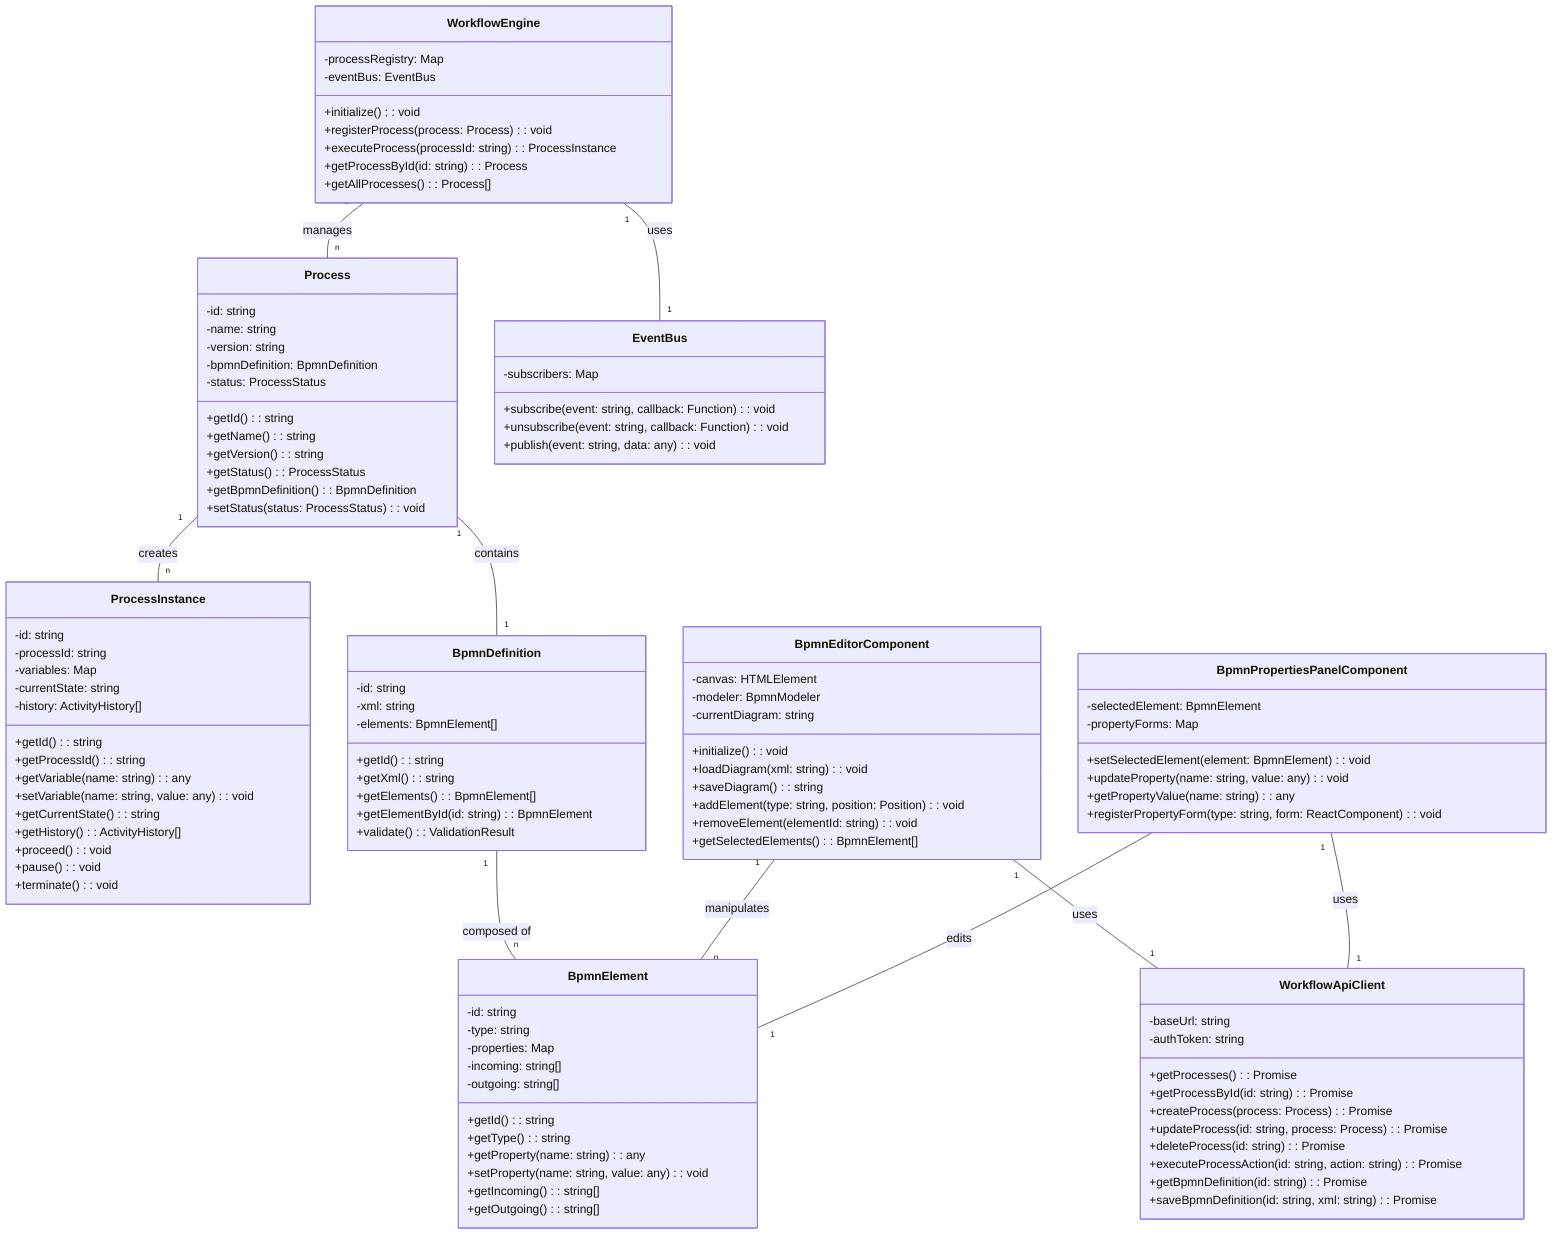 classDiagram
    %% Engine Core Classes
    class WorkflowEngine {
        -processRegistry: Map
        -eventBus: EventBus
        +initialize(): void
        +registerProcess(process: Process): void
        +executeProcess(processId: string): ProcessInstance
        +getProcessById(id: string): Process
        +getAllProcesses(): Process[]
    }
    
    class Process {
        -id: string
        -name: string
        -version: string
        -bpmnDefinition: BpmnDefinition
        -status: ProcessStatus
        +getId(): string
        +getName(): string
        +getVersion(): string
        +getStatus(): ProcessStatus
        +getBpmnDefinition(): BpmnDefinition
        +setStatus(status: ProcessStatus): void
    }
    
    class ProcessInstance {
        -id: string
        -processId: string
        -variables: Map
        -currentState: string
        -history: ActivityHistory[]
        +getId(): string
        +getProcessId(): string
        +getVariable(name: string): any
        +setVariable(name: string, value: any): void
        +getCurrentState(): string
        +getHistory(): ActivityHistory[]
        +proceed(): void
        +pause(): void
        +terminate(): void
    }
    
    class BpmnDefinition {
        -id: string
        -xml: string
        -elements: BpmnElement[]
        +getId(): string
        +getXml(): string
        +getElements(): BpmnElement[]
        +getElementById(id: string): BpmnElement
        +validate(): ValidationResult
    }
    
    class BpmnElement {
        -id: string
        -type: string
        -properties: Map
        -incoming: string[]
        -outgoing: string[]
        +getId(): string
        +getType(): string
        +getProperty(name: string): any
        +setProperty(name: string, value: any): void
        +getIncoming(): string[]
        +getOutgoing(): string[]
    }
    
    class EventBus {
        -subscribers: Map
        +subscribe(event: string, callback: Function): void
        +unsubscribe(event: string, callback: Function): void
        +publish(event: string, data: any): void
    }
    
    %% UI Core Classes
    class BpmnEditorComponent {
        -canvas: HTMLElement
        -modeler: BpmnModeler
        -currentDiagram: string
        +initialize(): void
        +loadDiagram(xml: string): void
        +saveDiagram(): string
        +addElement(type: string, position: Position): void
        +removeElement(elementId: string): void
        +getSelectedElements(): BpmnElement[]
    }
    
    class BpmnPropertiesPanelComponent {
        -selectedElement: BpmnElement
        -propertyForms: Map
        +setSelectedElement(element: BpmnElement): void
        +updateProperty(name: string, value: any): void
        +getPropertyValue(name: string): any
        +registerPropertyForm(type: string, form: ReactComponent): void
    }
    
    class WorkflowApiClient {
        -baseUrl: string
        -authToken: string
        +getProcesses(): Promise
        +getProcessById(id: string): Promise
        +createProcess(process: Process): Promise
        +updateProcess(id: string, process: Process): Promise
        +deleteProcess(id: string): Promise
        +executeProcessAction(id: string, action: string): Promise
        +getBpmnDefinition(id: string): Promise
        +saveBpmnDefinition(id: string, xml: string): Promise
    }
    
    %% Relationships
    WorkflowEngine "1" -- "n" Process: manages
    Process "1" -- "n" ProcessInstance: creates
    Process "1" -- "1" BpmnDefinition: contains
    BpmnDefinition "1" -- "n" BpmnElement: composed of
    WorkflowEngine "1" -- "1" EventBus: uses
    BpmnEditorComponent "1" -- "n" BpmnElement: manipulates
    BpmnPropertiesPanelComponent "1" -- "1" BpmnElement: edits
    BpmnEditorComponent "1" -- "1" WorkflowApiClient: uses
    BpmnPropertiesPanelComponent "1" -- "1" WorkflowApiClient: uses